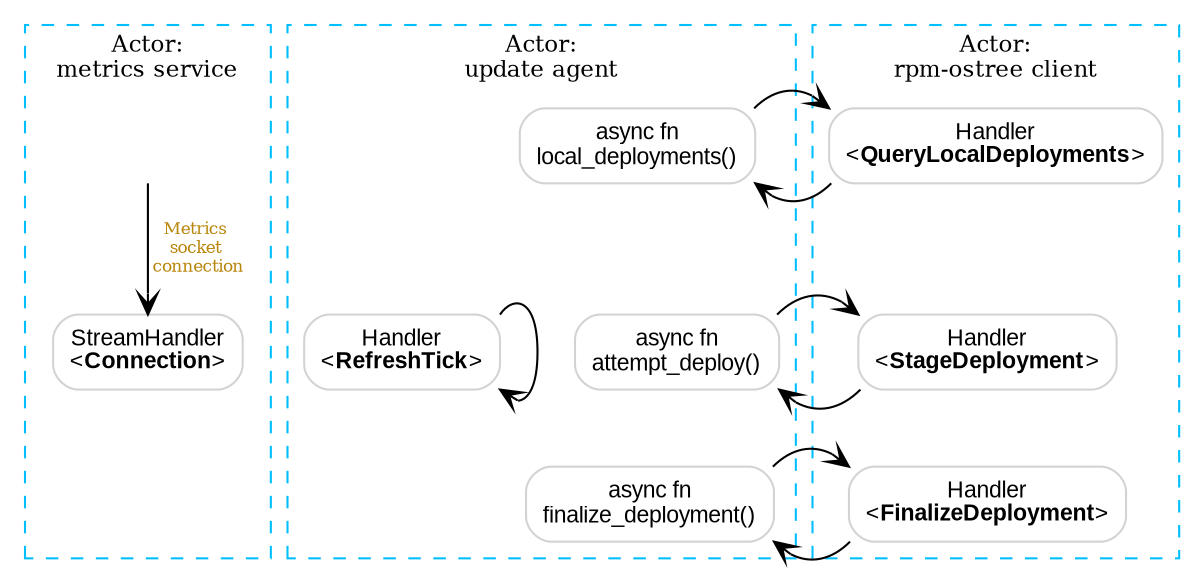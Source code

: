 # Render with: `dot -T png -o zincati-actors.png zincati-actors.dot`

digraph actors_messages {
    newrank = true;
    fontsize=11;
    node [shape=box, style="rounded", color=lightgrey; fontname="Arial"; fontsize=11;];
    edge[arrowhead="vee"; fontcolor=darkgoldenrod; fontsize=8;];


    subgraph cluster_metrics_service {
        label = "Actor:\nmetrics service";
        style = dashed;
        color = deepskyblue;

        ConnectionStream [label=<StreamHandler<br/>&lt;<b>Connection</b>&gt;>;];
        
        # Invisble placeholders.
        InvisMetricsClient:s [style=invis];
        InvisBottom [style=invis];
        ConnectionStream:s -> InvisBottom:n [style=invis];
    }

    subgraph cluster_update_agent {
        label = "Actor:\nupdate agent";
        style = dashed;
        color = deepskyblue;

        AsyncLocalDeployments [label="async fn\nlocal_deployments()"];
        AsyncAttemptDeploy [label="async fn\nattempt_deploy()"];
        AsyncFinalizeDeployment [label="async fn\nfinalize_deployment()"];
        RefreshTick [label=<Handler<br/>&lt;<b>RefreshTick</b>&gt;>];
        
    }
    
    subgraph cluster_rpm_ostree_client {
        label = "Actor:\nrpm-ostree client";
        style = dashed;
        color = deepskyblue;

        QueryLocalDeployments [label=<Handler<br/>&lt;<b>QueryLocalDeployments</b>&gt;>];
        StageDeployment [label=<Handler<br/>&lt;<b>StageDeployment</b>&gt;>];
        FinalizeDeployment [label=<Handler<br/>&lt;<b>FinalizeDeployment</b>&gt;>];
       
        # Invisble placeholders.
        QueryLocalDeployments:s -> StageDeployment:n [style=invis];
        StageDeployment:s -> FinalizeDeployment:n [style=invis];
    }
    
    # Organize nodes in rows.
    { rank = same; InvisMetricsClient; AsyncLocalDeployments; QueryLocalDeployments }
    { rank = same; ConnectionStream; RefreshTick; AsyncAttemptDeploy; StageDeployment }
    { rank = same; InvisBottom; AsyncFinalizeDeployment; FinalizeDeployment; }

    # Edges.
    InvisMetricsClient:s -> ConnectionStream:n [label="Metrics\nsocket\n connection"];
    RefreshTick:ne -> RefreshTick:se;
    { rank = same; AsyncLocalDeployments:ne -> QueryLocalDeployments:nw; QueryLocalDeployments:sw -> AsyncLocalDeployments:se; }
    { rank = same; AsyncAttemptDeploy:ne -> StageDeployment:nw; StageDeployment:sw -> AsyncAttemptDeploy:se; }
    { rank = same; AsyncFinalizeDeployment:ne -> FinalizeDeployment:nw; FinalizeDeployment:sw -> AsyncFinalizeDeployment:se; }
}
